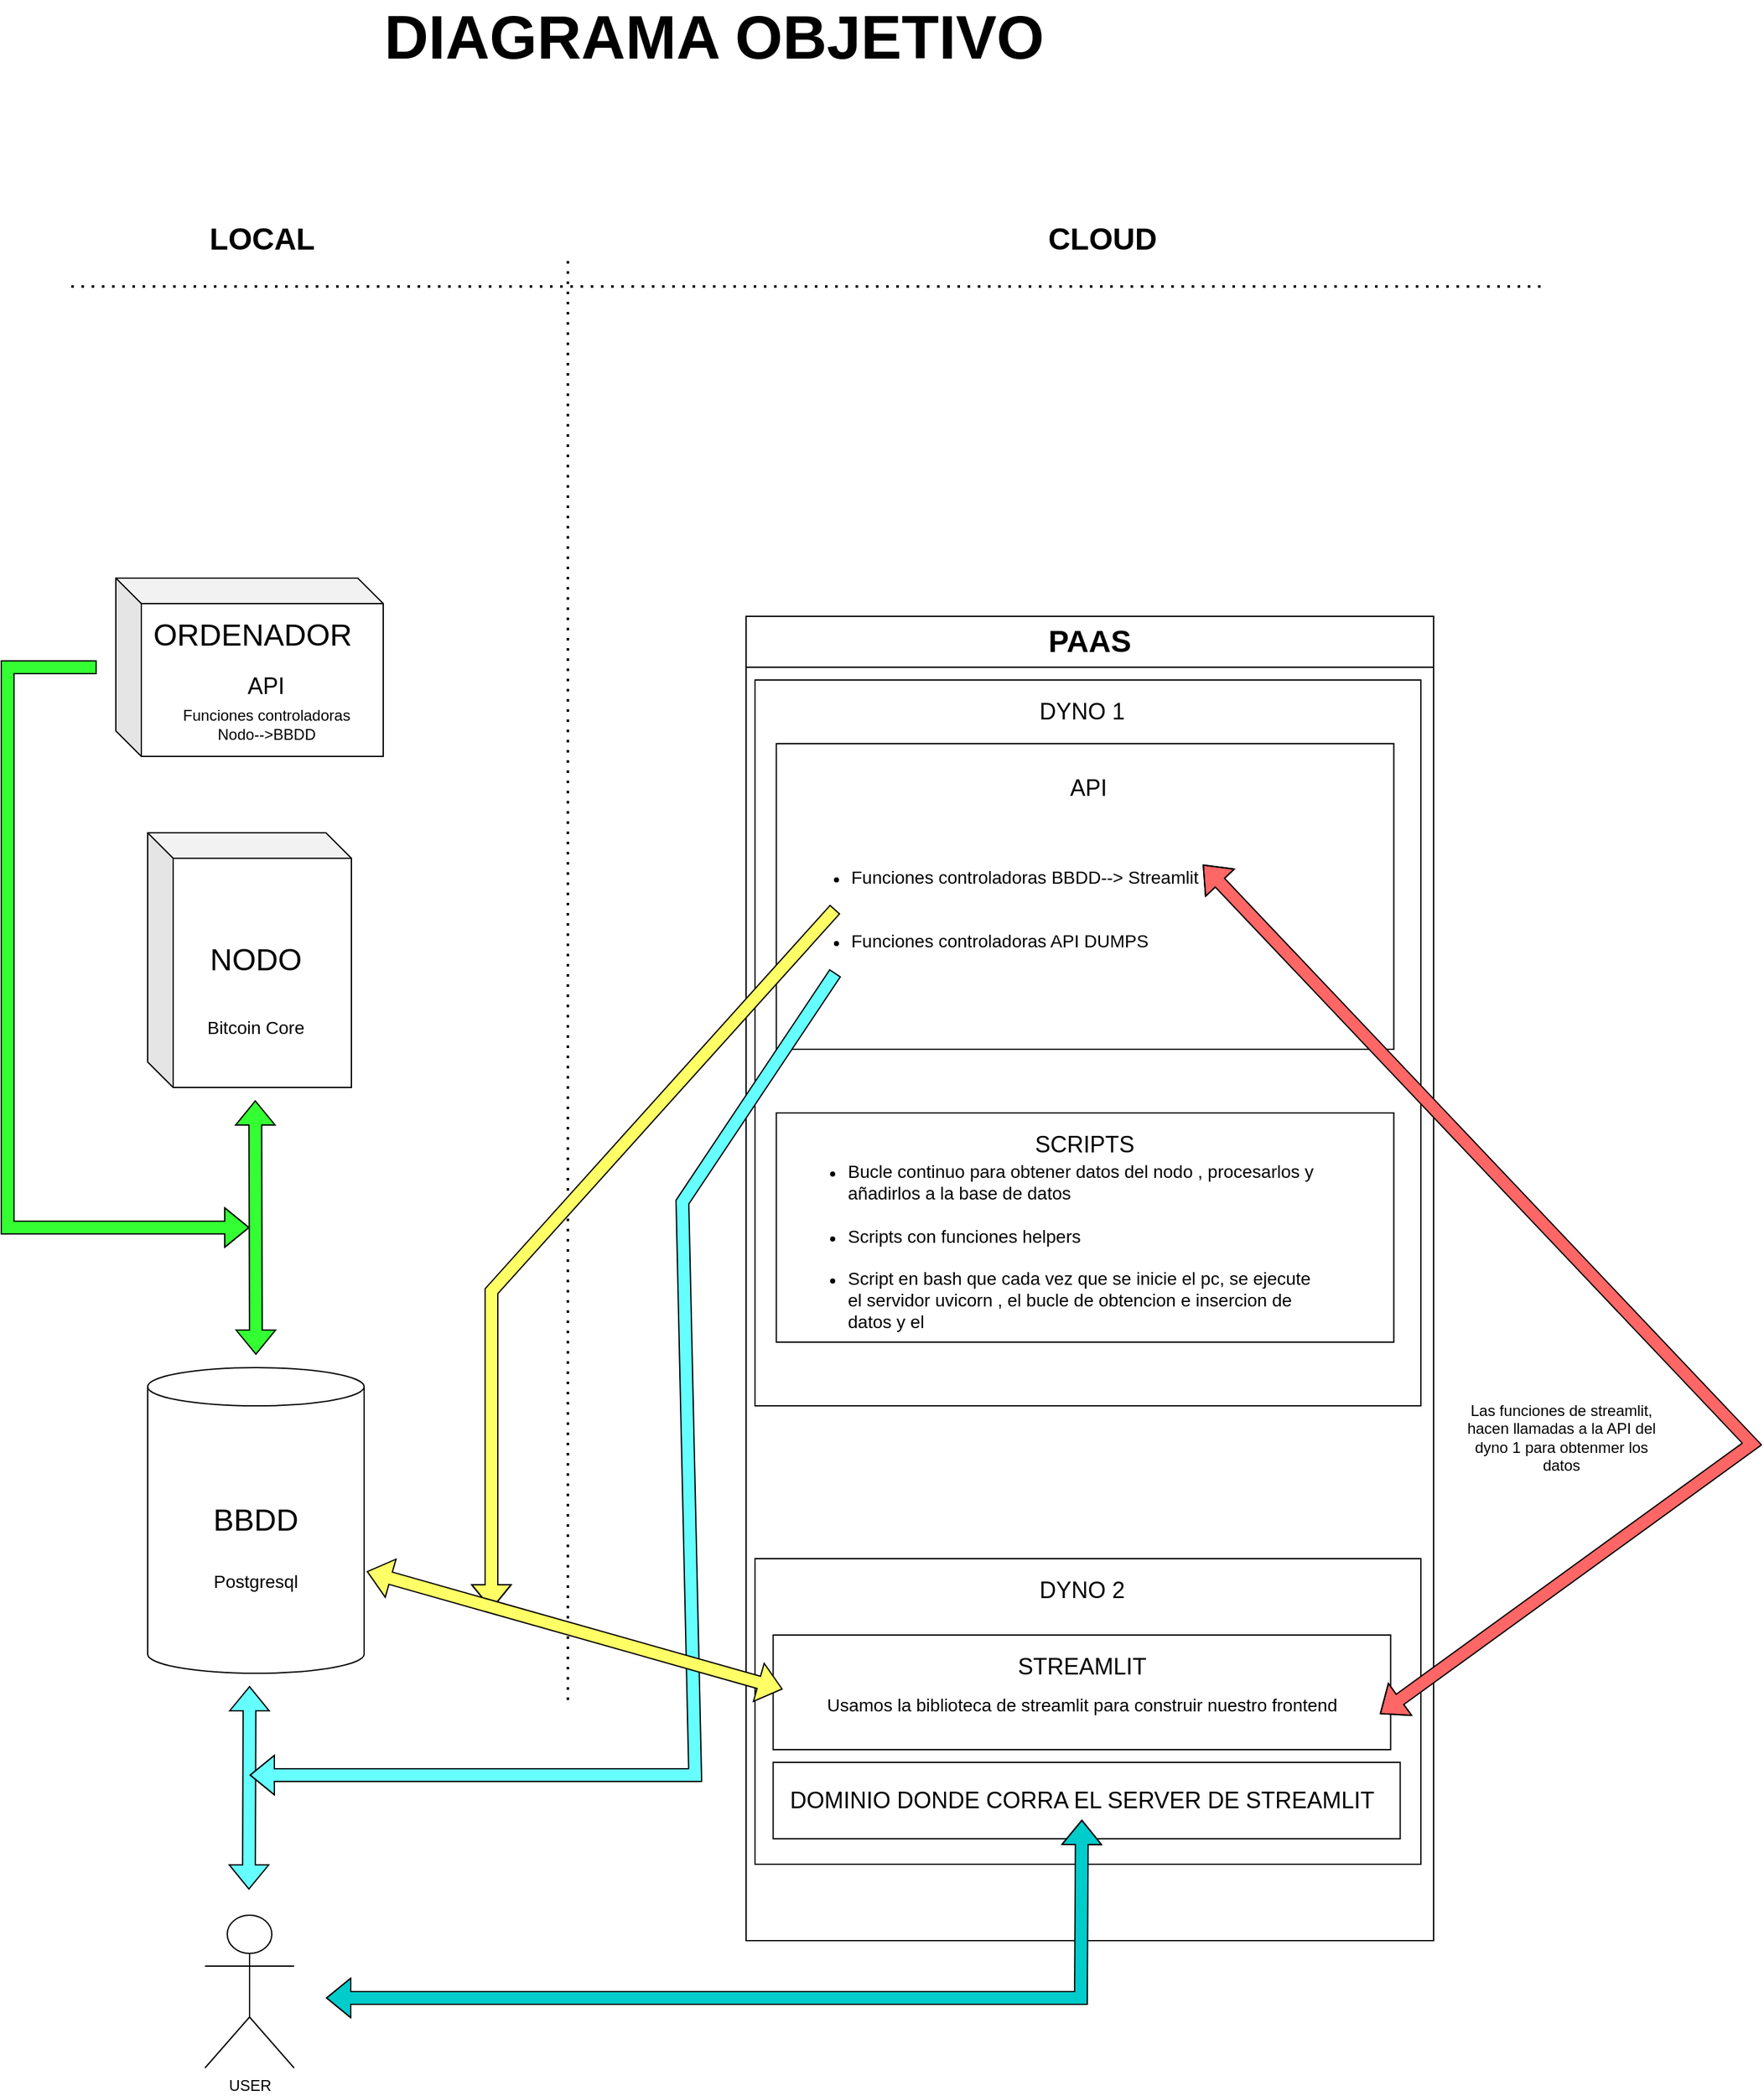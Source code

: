 <mxfile version="21.6.9" type="github">
  <diagram name="Página-1" id="vG8xQ2SYBGna7kwD-b1p">
    <mxGraphModel dx="1674" dy="1919" grid="1" gridSize="10" guides="1" tooltips="1" connect="1" arrows="1" fold="1" page="1" pageScale="1" pageWidth="827" pageHeight="1169" math="0" shadow="0">
      <root>
        <mxCell id="0" />
        <mxCell id="1" parent="0" />
        <mxCell id="fHllkxucUC9-bJpKMprw-2" value="" style="endArrow=none;dashed=1;html=1;dashPattern=1 3;strokeWidth=2;rounded=0;" edge="1" parent="1">
          <mxGeometry width="50" height="50" relative="1" as="geometry">
            <mxPoint x="680" y="381" as="sourcePoint" />
            <mxPoint x="680" y="-749" as="targetPoint" />
          </mxGeometry>
        </mxCell>
        <mxCell id="fHllkxucUC9-bJpKMprw-3" value="" style="shape=cylinder3;whiteSpace=wrap;html=1;boundedLbl=1;backgroundOutline=1;size=15;" vertex="1" parent="1">
          <mxGeometry x="350" y="120" width="170" height="240" as="geometry" />
        </mxCell>
        <mxCell id="fHllkxucUC9-bJpKMprw-4" value="&lt;font style=&quot;font-size: 24px;&quot;&gt;&lt;b&gt;LOCAL&lt;/b&gt;&lt;/font&gt;" style="text;html=1;strokeColor=none;fillColor=none;align=center;verticalAlign=middle;whiteSpace=wrap;rounded=0;" vertex="1" parent="1">
          <mxGeometry x="410" y="-781" width="60" height="30" as="geometry" />
        </mxCell>
        <mxCell id="fHllkxucUC9-bJpKMprw-5" value="&lt;span style=&quot;font-size: 24px;&quot;&gt;&lt;b&gt;CLOUD&lt;/b&gt;&lt;/span&gt;" style="text;html=1;strokeColor=none;fillColor=none;align=center;verticalAlign=middle;whiteSpace=wrap;rounded=0;" vertex="1" parent="1">
          <mxGeometry x="1070" y="-781" width="60" height="30" as="geometry" />
        </mxCell>
        <mxCell id="fHllkxucUC9-bJpKMprw-6" value="&lt;font style=&quot;font-size: 24px;&quot;&gt;BBDD&lt;/font&gt;" style="text;html=1;strokeColor=none;fillColor=none;align=center;verticalAlign=middle;whiteSpace=wrap;rounded=0;" vertex="1" parent="1">
          <mxGeometry x="405" y="225" width="60" height="30" as="geometry" />
        </mxCell>
        <mxCell id="fHllkxucUC9-bJpKMprw-7" value="" style="shape=cube;whiteSpace=wrap;html=1;boundedLbl=1;backgroundOutline=1;darkOpacity=0.05;darkOpacity2=0.1;size=20;" vertex="1" parent="1">
          <mxGeometry x="350" y="-300" width="160" height="200" as="geometry" />
        </mxCell>
        <mxCell id="fHllkxucUC9-bJpKMprw-8" value="&lt;font style=&quot;font-size: 24px;&quot;&gt;NODO&lt;/font&gt;" style="text;html=1;strokeColor=none;fillColor=none;align=center;verticalAlign=middle;whiteSpace=wrap;rounded=0;" vertex="1" parent="1">
          <mxGeometry x="405" y="-215" width="60" height="30" as="geometry" />
        </mxCell>
        <mxCell id="fHllkxucUC9-bJpKMprw-9" value="&lt;font style=&quot;font-size: 24px;&quot;&gt;PAAS&lt;/font&gt;" style="swimlane;whiteSpace=wrap;html=1;startSize=40;" vertex="1" parent="1">
          <mxGeometry x="820" y="-470" width="540" height="1040" as="geometry" />
        </mxCell>
        <mxCell id="fHllkxucUC9-bJpKMprw-39" value="" style="rounded=0;whiteSpace=wrap;html=1;" vertex="1" parent="fHllkxucUC9-bJpKMprw-9">
          <mxGeometry x="7" y="50" width="523" height="570" as="geometry" />
        </mxCell>
        <mxCell id="fHllkxucUC9-bJpKMprw-35" value="" style="rounded=0;whiteSpace=wrap;html=1;" vertex="1" parent="fHllkxucUC9-bJpKMprw-9">
          <mxGeometry x="7" y="740" width="523" height="240" as="geometry" />
        </mxCell>
        <mxCell id="fHllkxucUC9-bJpKMprw-10" value="" style="rounded=0;whiteSpace=wrap;html=1;" vertex="1" parent="fHllkxucUC9-bJpKMprw-9">
          <mxGeometry x="23.75" y="100" width="485" height="240" as="geometry" />
        </mxCell>
        <mxCell id="fHllkxucUC9-bJpKMprw-11" value="" style="rounded=0;whiteSpace=wrap;html=1;" vertex="1" parent="fHllkxucUC9-bJpKMprw-9">
          <mxGeometry x="21.25" y="900" width="492.5" height="60" as="geometry" />
        </mxCell>
        <mxCell id="fHllkxucUC9-bJpKMprw-12" value="&lt;font style=&quot;font-size: 18px;&quot;&gt;API&lt;/font&gt;" style="text;html=1;strokeColor=none;fillColor=none;align=center;verticalAlign=middle;whiteSpace=wrap;rounded=0;" vertex="1" parent="fHllkxucUC9-bJpKMprw-9">
          <mxGeometry x="238.75" y="120" width="60" height="30" as="geometry" />
        </mxCell>
        <mxCell id="fHllkxucUC9-bJpKMprw-13" value="&lt;ul&gt;&lt;li style=&quot;text-align: left;&quot;&gt;&lt;font style=&quot;font-size: 14px;&quot;&gt;Funciones controladoras BBDD--&amp;gt; Streamlit&lt;br&gt;&lt;br&gt;&lt;br&gt;&lt;/font&gt;&lt;/li&gt;&lt;li style=&quot;text-align: left;&quot;&gt;&lt;font style=&quot;font-size: 14px;&quot;&gt;Funciones controladoras API DUMPS&lt;/font&gt;&lt;/li&gt;&lt;/ul&gt;" style="text;html=1;strokeColor=none;fillColor=none;align=center;verticalAlign=middle;whiteSpace=wrap;rounded=0;movable=1;resizable=1;rotatable=1;deletable=1;editable=1;locked=0;connectable=1;" vertex="1" parent="fHllkxucUC9-bJpKMprw-9">
          <mxGeometry x="38.75" y="160" width="320" height="140" as="geometry" />
        </mxCell>
        <mxCell id="fHllkxucUC9-bJpKMprw-14" style="edgeStyle=orthogonalEdgeStyle;rounded=0;orthogonalLoop=1;jettySize=auto;html=1;exitX=0.5;exitY=1;exitDx=0;exitDy=0;" edge="1" parent="fHllkxucUC9-bJpKMprw-9" source="fHllkxucUC9-bJpKMprw-13" target="fHllkxucUC9-bJpKMprw-13">
          <mxGeometry relative="1" as="geometry" />
        </mxCell>
        <mxCell id="fHllkxucUC9-bJpKMprw-15" value="" style="rounded=0;whiteSpace=wrap;html=1;" vertex="1" parent="fHllkxucUC9-bJpKMprw-9">
          <mxGeometry x="23.75" y="390" width="485" height="180" as="geometry" />
        </mxCell>
        <mxCell id="fHllkxucUC9-bJpKMprw-16" value="&lt;font style=&quot;font-size: 18px;&quot;&gt;SCRIPTS&lt;/font&gt;" style="text;html=1;strokeColor=none;fillColor=none;align=center;verticalAlign=middle;whiteSpace=wrap;rounded=0;" vertex="1" parent="fHllkxucUC9-bJpKMprw-9">
          <mxGeometry x="236.25" y="400" width="60" height="30" as="geometry" />
        </mxCell>
        <mxCell id="fHllkxucUC9-bJpKMprw-17" value="&lt;ul&gt;&lt;li style=&quot;text-align: left;&quot;&gt;&lt;span style=&quot;font-size: 14px;&quot;&gt;Bucle continuo para obtener datos del nodo , procesarlos y añadirlos a la base de datos&lt;br&gt;&lt;br&gt;&lt;/span&gt;&lt;/li&gt;&lt;li style=&quot;text-align: left;&quot;&gt;&lt;span style=&quot;font-size: 14px;&quot;&gt;Scripts con funciones helpers&lt;br&gt;&lt;br&gt;&lt;/span&gt;&lt;/li&gt;&lt;li style=&quot;text-align: left;&quot;&gt;&lt;span style=&quot;font-size: 14px;&quot;&gt;Script en bash que cada vez que se inicie el pc, se ejecute el servidor uvicorn , el bucle de obtencion e insercion de datos y el&amp;nbsp;&lt;/span&gt;&lt;/li&gt;&lt;/ul&gt;" style="text;html=1;strokeColor=none;fillColor=none;align=center;verticalAlign=middle;whiteSpace=wrap;rounded=0;" vertex="1" parent="fHllkxucUC9-bJpKMprw-9">
          <mxGeometry x="38.75" y="440" width="417.5" height="110" as="geometry" />
        </mxCell>
        <mxCell id="fHllkxucUC9-bJpKMprw-18" value="" style="rounded=0;whiteSpace=wrap;html=1;" vertex="1" parent="fHllkxucUC9-bJpKMprw-9">
          <mxGeometry x="21.25" y="800" width="485" height="90" as="geometry" />
        </mxCell>
        <mxCell id="fHllkxucUC9-bJpKMprw-19" value="&lt;span style=&quot;font-size: 18px;&quot;&gt;STREAMLIT&lt;/span&gt;" style="text;html=1;strokeColor=none;fillColor=none;align=center;verticalAlign=middle;whiteSpace=wrap;rounded=0;" vertex="1" parent="fHllkxucUC9-bJpKMprw-9">
          <mxGeometry x="203.75" y="810" width="120" height="30" as="geometry" />
        </mxCell>
        <mxCell id="fHllkxucUC9-bJpKMprw-20" value="&lt;div&gt;&lt;span style=&quot;font-size: 14px;&quot;&gt;Usamos la biblioteca de streamlit para construir nuestro frontend&lt;/span&gt;&lt;/div&gt;" style="text;html=1;strokeColor=none;fillColor=none;align=center;verticalAlign=middle;whiteSpace=wrap;rounded=0;" vertex="1" parent="fHllkxucUC9-bJpKMprw-9">
          <mxGeometry x="28.75" y="830" width="470" height="50" as="geometry" />
        </mxCell>
        <mxCell id="fHllkxucUC9-bJpKMprw-21" value="&lt;span style=&quot;font-size: 18px;&quot;&gt;DOMINIO DONDE CORRA EL SERVER DE STREAMLIT&lt;/span&gt;" style="text;html=1;strokeColor=none;fillColor=none;align=center;verticalAlign=middle;whiteSpace=wrap;rounded=0;" vertex="1" parent="fHllkxucUC9-bJpKMprw-9">
          <mxGeometry x="23.75" y="915" width="480" height="30" as="geometry" />
        </mxCell>
        <mxCell id="fHllkxucUC9-bJpKMprw-37" value="&lt;span style=&quot;font-size: 18px;&quot;&gt;DYNO 2&lt;/span&gt;" style="text;html=1;strokeColor=none;fillColor=none;align=center;verticalAlign=middle;whiteSpace=wrap;rounded=0;" vertex="1" parent="fHllkxucUC9-bJpKMprw-9">
          <mxGeometry x="203.75" y="750" width="120" height="30" as="geometry" />
        </mxCell>
        <mxCell id="fHllkxucUC9-bJpKMprw-38" value="&lt;span style=&quot;font-size: 18px;&quot;&gt;DYNO 1&lt;/span&gt;" style="text;html=1;strokeColor=none;fillColor=none;align=center;verticalAlign=middle;whiteSpace=wrap;rounded=0;" vertex="1" parent="fHllkxucUC9-bJpKMprw-9">
          <mxGeometry x="203.75" y="60" width="120" height="30" as="geometry" />
        </mxCell>
        <mxCell id="fHllkxucUC9-bJpKMprw-43" value="" style="shape=flexArrow;endArrow=classic;startArrow=classic;html=1;rounded=0;exitX=0.998;exitY=0.64;exitDx=0;exitDy=0;exitPerimeter=0;entryX=1;entryY=0.25;entryDx=0;entryDy=0;fillColor=#FF6666;" edge="1" parent="fHllkxucUC9-bJpKMprw-9" source="fHllkxucUC9-bJpKMprw-20" target="fHllkxucUC9-bJpKMprw-13">
          <mxGeometry width="100" height="100" relative="1" as="geometry">
            <mxPoint x="263.25" y="750.0" as="sourcePoint" />
            <mxPoint x="263.3" y="592.01" as="targetPoint" />
            <Array as="points">
              <mxPoint x="790" y="650" />
            </Array>
          </mxGeometry>
        </mxCell>
        <mxCell id="fHllkxucUC9-bJpKMprw-22" value="&lt;span style=&quot;font-size: 14px;&quot;&gt;Bitcoin Core&lt;/span&gt;" style="text;html=1;strokeColor=none;fillColor=none;align=center;verticalAlign=middle;whiteSpace=wrap;rounded=0;" vertex="1" parent="1">
          <mxGeometry x="380" y="-160" width="110" height="25" as="geometry" />
        </mxCell>
        <mxCell id="fHllkxucUC9-bJpKMprw-23" value="&lt;span style=&quot;font-size: 14px;&quot;&gt;Postgresql&lt;/span&gt;" style="text;html=1;strokeColor=none;fillColor=none;align=center;verticalAlign=middle;whiteSpace=wrap;rounded=0;" vertex="1" parent="1">
          <mxGeometry x="380" y="275" width="110" height="25" as="geometry" />
        </mxCell>
        <mxCell id="fHllkxucUC9-bJpKMprw-24" value="" style="shape=flexArrow;endArrow=classic;startArrow=classic;html=1;rounded=0;fillColor=#33FF33;" edge="1" parent="1">
          <mxGeometry width="100" height="100" relative="1" as="geometry">
            <mxPoint x="435" y="110" as="sourcePoint" />
            <mxPoint x="434.5" y="-90" as="targetPoint" />
          </mxGeometry>
        </mxCell>
        <mxCell id="fHllkxucUC9-bJpKMprw-26" value="" style="shape=flexArrow;endArrow=classic;html=1;rounded=0;fillColor=#FFFF66;" edge="1" parent="1">
          <mxGeometry width="50" height="50" relative="1" as="geometry">
            <mxPoint x="890" y="-240" as="sourcePoint" />
            <mxPoint x="620" y="310" as="targetPoint" />
            <Array as="points">
              <mxPoint x="620" y="60" />
            </Array>
          </mxGeometry>
        </mxCell>
        <mxCell id="fHllkxucUC9-bJpKMprw-27" value="USER" style="shape=umlActor;verticalLabelPosition=bottom;verticalAlign=top;html=1;outlineConnect=0;" vertex="1" parent="1">
          <mxGeometry x="395" y="550" width="70" height="120" as="geometry" />
        </mxCell>
        <mxCell id="fHllkxucUC9-bJpKMprw-28" value="" style="shape=flexArrow;endArrow=classic;startArrow=classic;html=1;rounded=0;fillColor=#66FFFF;" edge="1" parent="1">
          <mxGeometry width="100" height="100" relative="1" as="geometry">
            <mxPoint x="429.5" y="530" as="sourcePoint" />
            <mxPoint x="430" y="370" as="targetPoint" />
          </mxGeometry>
        </mxCell>
        <mxCell id="fHllkxucUC9-bJpKMprw-29" value="" style="endArrow=none;dashed=1;html=1;dashPattern=1 3;strokeWidth=2;rounded=0;" edge="1" parent="1">
          <mxGeometry width="50" height="50" relative="1" as="geometry">
            <mxPoint x="290" y="-729" as="sourcePoint" />
            <mxPoint x="1450" y="-729" as="targetPoint" />
          </mxGeometry>
        </mxCell>
        <mxCell id="fHllkxucUC9-bJpKMprw-30" value="" style="shape=flexArrow;endArrow=classic;startArrow=classic;html=1;rounded=0;fillColor=#00CCCC;entryX=0.5;entryY=1;entryDx=0;entryDy=0;" edge="1" parent="1" target="fHllkxucUC9-bJpKMprw-21">
          <mxGeometry width="100" height="100" relative="1" as="geometry">
            <mxPoint x="490" y="615" as="sourcePoint" />
            <mxPoint x="1083" y="385" as="targetPoint" />
            <Array as="points">
              <mxPoint x="1083" y="615" />
            </Array>
          </mxGeometry>
        </mxCell>
        <mxCell id="fHllkxucUC9-bJpKMprw-31" value="" style="shape=flexArrow;endArrow=classic;html=1;rounded=0;fillColor=#66FFFF;exitX=0.098;exitY=0.857;exitDx=0;exitDy=0;exitPerimeter=0;" edge="1" parent="1" source="fHllkxucUC9-bJpKMprw-13">
          <mxGeometry width="50" height="50" relative="1" as="geometry">
            <mxPoint x="780" as="sourcePoint" />
            <mxPoint x="430" y="440" as="targetPoint" />
            <Array as="points">
              <mxPoint x="770" y="-10" />
              <mxPoint x="780" y="440" />
            </Array>
          </mxGeometry>
        </mxCell>
        <mxCell id="fHllkxucUC9-bJpKMprw-32" value="" style="shape=flexArrow;endArrow=classic;startArrow=classic;html=1;rounded=0;entryX=0;entryY=0.25;entryDx=0;entryDy=0;fillColor=#FFFF66;exitX=1.012;exitY=0.667;exitDx=0;exitDy=0;exitPerimeter=0;" edge="1" parent="1" source="fHllkxucUC9-bJpKMprw-3" target="fHllkxucUC9-bJpKMprw-20">
          <mxGeometry width="100" height="100" relative="1" as="geometry">
            <mxPoint x="520" y="230" as="sourcePoint" />
            <mxPoint x="620" y="130" as="targetPoint" />
          </mxGeometry>
        </mxCell>
        <mxCell id="fHllkxucUC9-bJpKMprw-33" value="&lt;font style=&quot;font-size: 48px;&quot;&gt;&lt;b style=&quot;&quot;&gt;DIAGRAMA OBJETIVO&lt;/b&gt;&lt;/font&gt;" style="text;html=1;strokeColor=none;fillColor=none;align=center;verticalAlign=middle;whiteSpace=wrap;rounded=0;" vertex="1" parent="1">
          <mxGeometry x="465" y="-940" width="660" height="30" as="geometry" />
        </mxCell>
        <mxCell id="fHllkxucUC9-bJpKMprw-62" value="Las funciones de streamlit, hacen llamadas a la API del dyno 1 para obtenmer los datos" style="text;html=1;strokeColor=none;fillColor=none;align=center;verticalAlign=middle;whiteSpace=wrap;rounded=0;" vertex="1" parent="1">
          <mxGeometry x="1380" y="160" width="161.25" height="30" as="geometry" />
        </mxCell>
        <mxCell id="fHllkxucUC9-bJpKMprw-63" value="" style="shape=cube;whiteSpace=wrap;html=1;boundedLbl=1;backgroundOutline=1;darkOpacity=0.05;darkOpacity2=0.1;" vertex="1" parent="1">
          <mxGeometry x="325" y="-500" width="210" height="140" as="geometry" />
        </mxCell>
        <mxCell id="fHllkxucUC9-bJpKMprw-64" value="&lt;span style=&quot;font-size: 24px;&quot;&gt;ORDENADOR&lt;/span&gt;" style="text;html=1;strokeColor=none;fillColor=none;align=center;verticalAlign=middle;whiteSpace=wrap;rounded=0;" vertex="1" parent="1">
          <mxGeometry x="360" y="-470" width="145" height="30" as="geometry" />
        </mxCell>
        <mxCell id="fHllkxucUC9-bJpKMprw-65" style="edgeStyle=orthogonalEdgeStyle;rounded=0;orthogonalLoop=1;jettySize=auto;html=1;exitX=0.5;exitY=1;exitDx=0;exitDy=0;" edge="1" parent="1" source="fHllkxucUC9-bJpKMprw-64" target="fHllkxucUC9-bJpKMprw-64">
          <mxGeometry relative="1" as="geometry" />
        </mxCell>
        <mxCell id="fHllkxucUC9-bJpKMprw-69" value="Funciones controladoras Nodo--&amp;gt;BBDD" style="text;html=1;strokeColor=none;fillColor=none;align=center;verticalAlign=middle;whiteSpace=wrap;rounded=0;" vertex="1" parent="1">
          <mxGeometry x="359.5" y="-400" width="166.5" height="30" as="geometry" />
        </mxCell>
        <mxCell id="fHllkxucUC9-bJpKMprw-70" value="&lt;font style=&quot;font-size: 18px;&quot;&gt;API&lt;/font&gt;" style="text;html=1;strokeColor=none;fillColor=none;align=center;verticalAlign=middle;whiteSpace=wrap;rounded=0;" vertex="1" parent="1">
          <mxGeometry x="412.75" y="-430" width="60" height="30" as="geometry" />
        </mxCell>
        <mxCell id="fHllkxucUC9-bJpKMprw-71" value="" style="shape=flexArrow;endArrow=classic;html=1;rounded=0;fillColor=#33FF33;" edge="1" parent="1">
          <mxGeometry width="50" height="50" relative="1" as="geometry">
            <mxPoint x="310" y="-430" as="sourcePoint" />
            <mxPoint x="430" y="10" as="targetPoint" />
            <Array as="points">
              <mxPoint x="240" y="-430" />
              <mxPoint x="240" y="10" />
            </Array>
          </mxGeometry>
        </mxCell>
      </root>
    </mxGraphModel>
  </diagram>
</mxfile>
